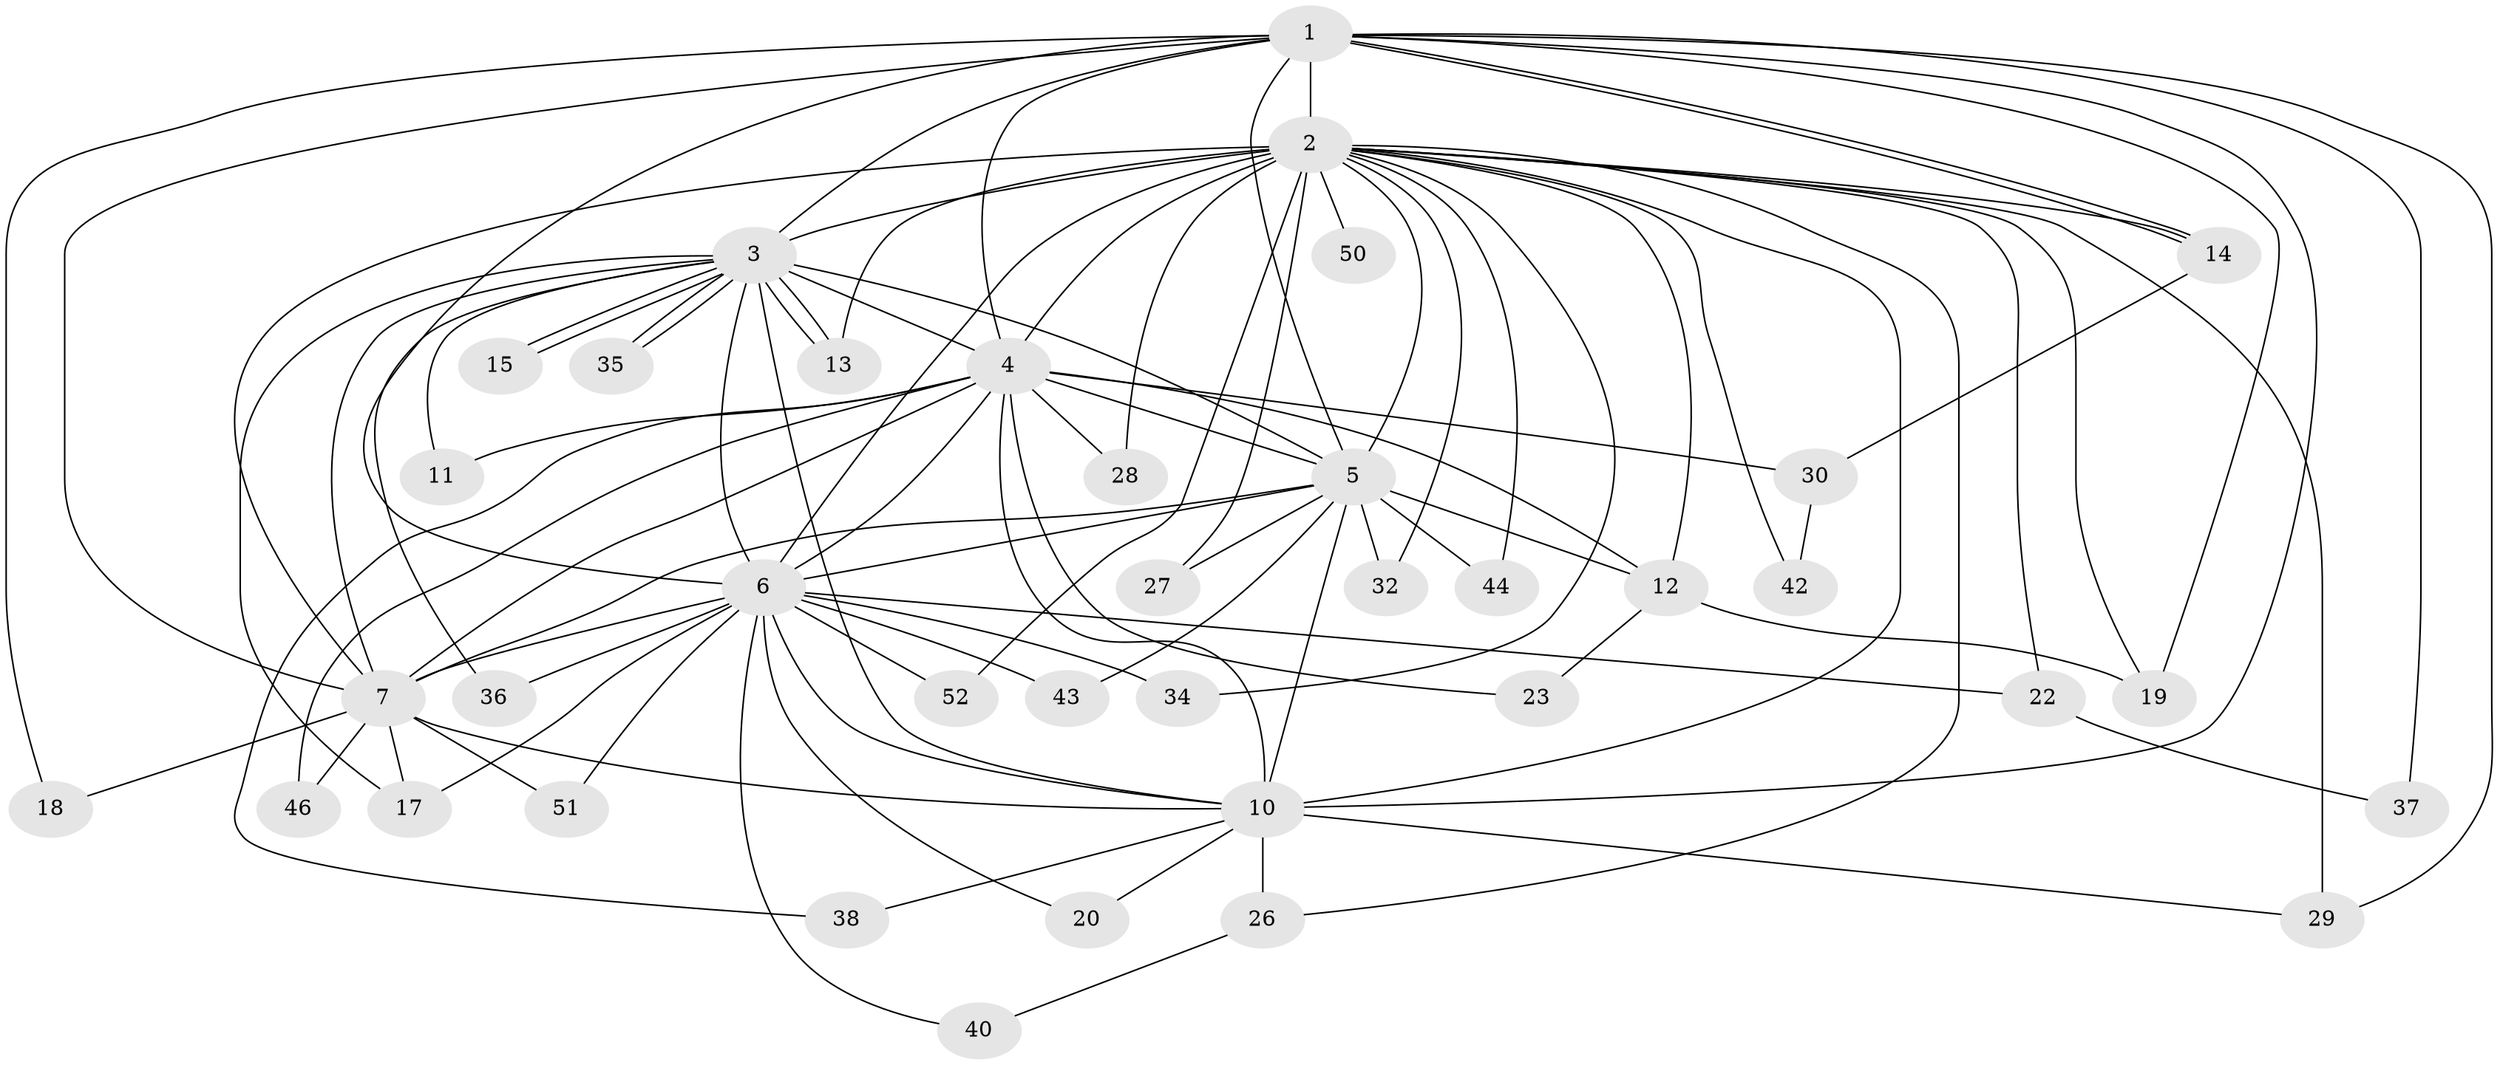 // original degree distribution, {16: 0.057692307692307696, 21: 0.019230769230769232, 19: 0.038461538461538464, 12: 0.019230769230769232, 14: 0.057692307692307696, 2: 0.6153846153846154, 5: 0.019230769230769232, 3: 0.15384615384615385, 4: 0.019230769230769232}
// Generated by graph-tools (version 1.1) at 2025/11/02/27/25 16:11:03]
// undirected, 38 vertices, 93 edges
graph export_dot {
graph [start="1"]
  node [color=gray90,style=filled];
  1 [super="+16"];
  2 [super="+8"];
  3 [super="+31"];
  4 [super="+9"];
  5 [super="+41"];
  6 [super="+24"];
  7 [super="+33"];
  10 [super="+21"];
  11;
  12 [super="+39"];
  13 [super="+25"];
  14 [super="+45"];
  15;
  17;
  18;
  19 [super="+48"];
  20;
  22;
  23;
  26;
  27;
  28;
  29 [super="+47"];
  30;
  32;
  34;
  35;
  36;
  37;
  38;
  40;
  42;
  43;
  44 [super="+49"];
  46;
  50;
  51;
  52;
  1 -- 2 [weight=3];
  1 -- 3;
  1 -- 4 [weight=2];
  1 -- 5;
  1 -- 6;
  1 -- 7;
  1 -- 10;
  1 -- 14;
  1 -- 14;
  1 -- 18;
  1 -- 19;
  1 -- 37;
  1 -- 29;
  2 -- 3 [weight=3];
  2 -- 4 [weight=4];
  2 -- 5 [weight=2];
  2 -- 6 [weight=2];
  2 -- 7 [weight=2];
  2 -- 10 [weight=3];
  2 -- 22;
  2 -- 26;
  2 -- 28;
  2 -- 29;
  2 -- 32;
  2 -- 34;
  2 -- 42;
  2 -- 52;
  2 -- 44;
  2 -- 50;
  2 -- 27;
  2 -- 19;
  2 -- 13;
  2 -- 12;
  2 -- 14;
  3 -- 4 [weight=2];
  3 -- 5;
  3 -- 6;
  3 -- 7;
  3 -- 10;
  3 -- 11;
  3 -- 13;
  3 -- 13;
  3 -- 15;
  3 -- 15;
  3 -- 17;
  3 -- 35;
  3 -- 35;
  3 -- 36;
  4 -- 5 [weight=2];
  4 -- 6 [weight=3];
  4 -- 7 [weight=2];
  4 -- 10 [weight=2];
  4 -- 28;
  4 -- 30;
  4 -- 38;
  4 -- 11;
  4 -- 12;
  4 -- 46;
  4 -- 23;
  5 -- 6;
  5 -- 7 [weight=2];
  5 -- 10;
  5 -- 12;
  5 -- 27;
  5 -- 32;
  5 -- 43;
  5 -- 44 [weight=2];
  6 -- 7;
  6 -- 10;
  6 -- 17;
  6 -- 20;
  6 -- 22;
  6 -- 34;
  6 -- 36;
  6 -- 40;
  6 -- 43;
  6 -- 51;
  6 -- 52;
  7 -- 10;
  7 -- 18;
  7 -- 46;
  7 -- 51;
  7 -- 17;
  10 -- 20;
  10 -- 26;
  10 -- 29;
  10 -- 38;
  12 -- 19;
  12 -- 23;
  14 -- 30;
  22 -- 37;
  26 -- 40;
  30 -- 42;
}
